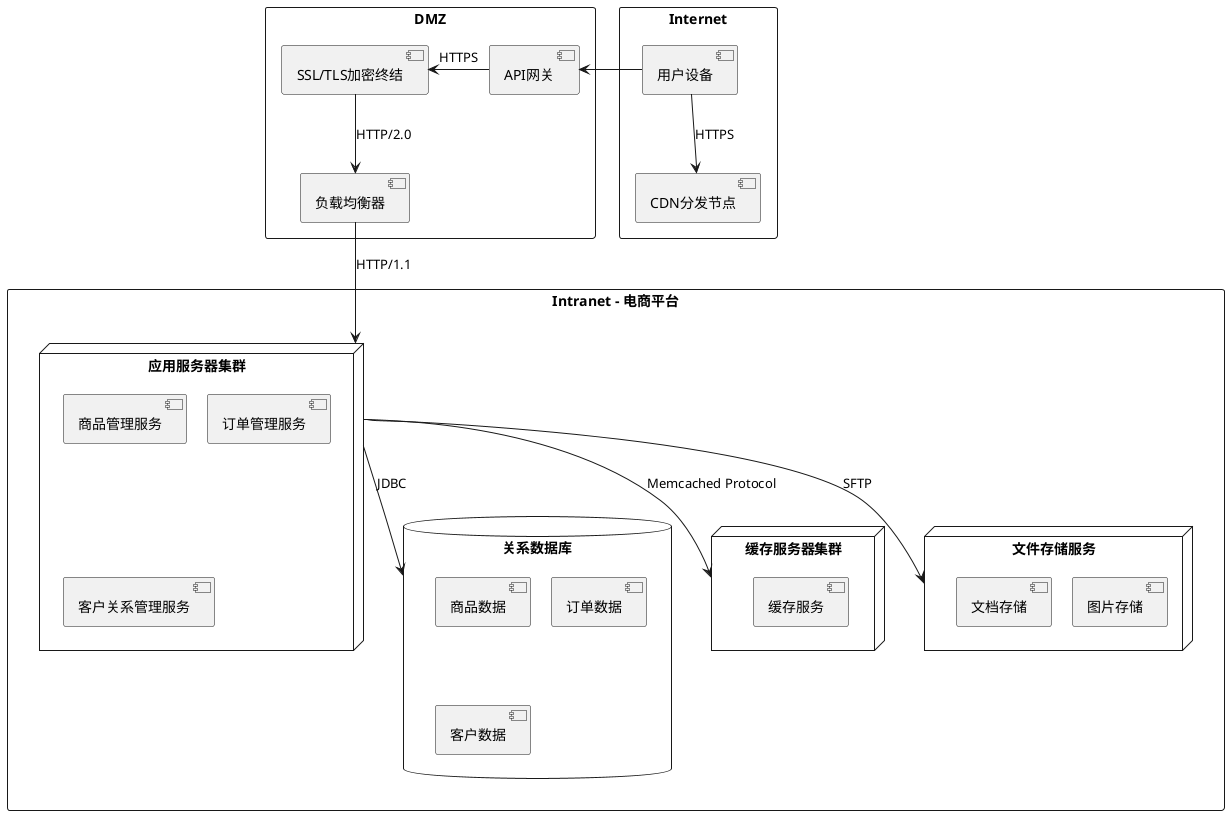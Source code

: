 @startuml

skinparam defaultTextAlignment center
skinparam fontsize 28
skinparam nodesep 20
skinparam packageStyle rect

package "Internet" {
    [用户设备] --> [CDN分发节点] : HTTPS
}

package "DMZ" as aDMZ {
    [API网关]
    [SSL/TLS加密终结]
    [负载均衡器]
    [CDN分发节点]
    
    [API网关] -left-> [SSL/TLS加密终结]: HTTPS
    [SSL/TLS加密终结] -down-> [负载均衡器] : HTTP/2.0
}

package "Intranet - 电商平台" {
    node "应用服务器集群" as appserver {
        [商品管理服务]
        [订单管理服务]
        [客户关系管理服务]
    }

    database "关系数据库" as DBserver {
        [商品数据]
        [订单数据]
        [客户数据]
    }

    node "缓存服务器集群" as cacheserver {
        [缓存服务]
    }

    node "文件存储服务" as fileserver {
        [图片存储]
        [文档存储]
    }

    [用户设备] -left->  [API网关] 
    [负载均衡器] --> appserver : HTTP/1.1
    appserver --> DBserver : JDBC
    appserver --> cacheserver: Memcached Protocol
    appserver --> fileserver : SFTP
}

@enduml
